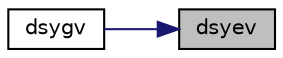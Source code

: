 digraph "dsyev"
{
 // LATEX_PDF_SIZE
  edge [fontname="Helvetica",fontsize="10",labelfontname="Helvetica",labelfontsize="10"];
  node [fontname="Helvetica",fontsize="10",shape=record];
  rankdir="RL";
  Node1 [label="dsyev",height=0.2,width=0.4,color="black", fillcolor="grey75", style="filled", fontcolor="black",tooltip="DSYEV computes the eigenvalues and, optionally, the left and/or right eigenvectors for SY matrices"];
  Node1 -> Node2 [dir="back",color="midnightblue",fontsize="10",style="solid",fontname="Helvetica"];
  Node2 [label="dsygv",height=0.2,width=0.4,color="black", fillcolor="white", style="filled",URL="$dsygv_8f.html#a007d33bcdcc697e17c6d15432f159b73",tooltip="DSYGV"];
}
